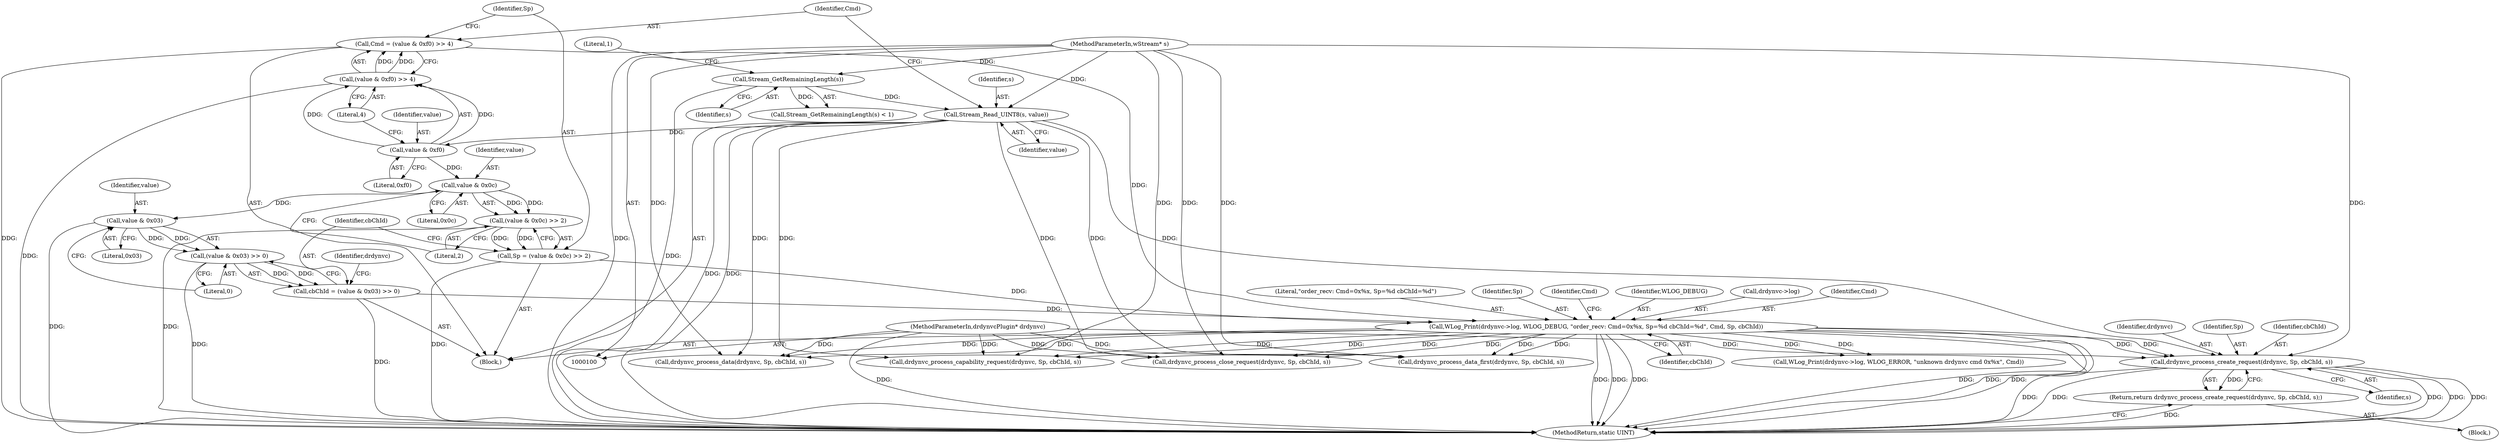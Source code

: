 digraph "0_FreeRDP_baee520e3dd9be6511c45a14c5f5e77784de1471@API" {
"1000160" [label="(Call,drdynvc_process_create_request(drdynvc, Sp, cbChId, s))"];
"1000101" [label="(MethodParameterIn,drdynvcPlugin* drdynvc)"];
"1000139" [label="(Call,WLog_Print(drdynvc->log, WLOG_DEBUG, \"order_recv: Cmd=0x%x, Sp=%d cbChId=%d\", Cmd, Sp, cbChId))"];
"1000118" [label="(Call,Cmd = (value & 0xf0) >> 4)"];
"1000120" [label="(Call,(value & 0xf0) >> 4)"];
"1000121" [label="(Call,value & 0xf0)"];
"1000115" [label="(Call,Stream_Read_UINT8(s, value))"];
"1000110" [label="(Call,Stream_GetRemainingLength(s))"];
"1000102" [label="(MethodParameterIn,wStream* s)"];
"1000125" [label="(Call,Sp = (value & 0x0c) >> 2)"];
"1000127" [label="(Call,(value & 0x0c) >> 2)"];
"1000128" [label="(Call,value & 0x0c)"];
"1000132" [label="(Call,cbChId = (value & 0x03) >> 0)"];
"1000134" [label="(Call,(value & 0x03) >> 0)"];
"1000135" [label="(Call,value & 0x03)"];
"1000159" [label="(Return,return drdynvc_process_create_request(drdynvc, Sp, cbChId, s);)"];
"1000116" [label="(Identifier,s)"];
"1000143" [label="(Identifier,WLOG_DEBUG)"];
"1000133" [label="(Identifier,cbChId)"];
"1000161" [label="(Identifier,drdynvc)"];
"1000124" [label="(Literal,4)"];
"1000128" [label="(Call,value & 0x0c)"];
"1000137" [label="(Literal,0x03)"];
"1000150" [label="(Block,)"];
"1000141" [label="(Identifier,drdynvc)"];
"1000134" [label="(Call,(value & 0x03) >> 0)"];
"1000118" [label="(Call,Cmd = (value & 0xf0) >> 4)"];
"1000123" [label="(Literal,0xf0)"];
"1000125" [label="(Call,Sp = (value & 0x0c) >> 2)"];
"1000115" [label="(Call,Stream_Read_UINT8(s, value))"];
"1000164" [label="(Identifier,s)"];
"1000174" [label="(Call,drdynvc_process_data(drdynvc, Sp, cbChId, s))"];
"1000119" [label="(Identifier,Cmd)"];
"1000159" [label="(Return,return drdynvc_process_create_request(drdynvc, Sp, cbChId, s);)"];
"1000140" [label="(Call,drdynvc->log)"];
"1000120" [label="(Call,(value & 0xf0) >> 4)"];
"1000110" [label="(Call,Stream_GetRemainingLength(s))"];
"1000162" [label="(Identifier,Sp)"];
"1000187" [label="(Call,WLog_Print(drdynvc->log, WLOG_ERROR, \"unknown drdynvc cmd 0x%x\", Cmd))"];
"1000145" [label="(Identifier,Cmd)"];
"1000129" [label="(Identifier,value)"];
"1000138" [label="(Literal,0)"];
"1000127" [label="(Call,(value & 0x0c) >> 2)"];
"1000126" [label="(Identifier,Sp)"];
"1000144" [label="(Literal,\"order_recv: Cmd=0x%x, Sp=%d cbChId=%d\")"];
"1000130" [label="(Literal,0x0c)"];
"1000117" [label="(Identifier,value)"];
"1000135" [label="(Call,value & 0x03)"];
"1000103" [label="(Block,)"];
"1000146" [label="(Identifier,Sp)"];
"1000121" [label="(Call,value & 0xf0)"];
"1000112" [label="(Literal,1)"];
"1000111" [label="(Identifier,s)"];
"1000101" [label="(MethodParameterIn,drdynvcPlugin* drdynvc)"];
"1000139" [label="(Call,WLog_Print(drdynvc->log, WLOG_DEBUG, \"order_recv: Cmd=0x%x, Sp=%d cbChId=%d\", Cmd, Sp, cbChId))"];
"1000196" [label="(MethodReturn,static UINT)"];
"1000163" [label="(Identifier,cbChId)"];
"1000102" [label="(MethodParameterIn,wStream* s)"];
"1000153" [label="(Call,drdynvc_process_capability_request(drdynvc, Sp, cbChId, s))"];
"1000149" [label="(Identifier,Cmd)"];
"1000109" [label="(Call,Stream_GetRemainingLength(s) < 1)"];
"1000132" [label="(Call,cbChId = (value & 0x03) >> 0)"];
"1000122" [label="(Identifier,value)"];
"1000160" [label="(Call,drdynvc_process_create_request(drdynvc, Sp, cbChId, s))"];
"1000147" [label="(Identifier,cbChId)"];
"1000181" [label="(Call,drdynvc_process_close_request(drdynvc, Sp, cbChId, s))"];
"1000131" [label="(Literal,2)"];
"1000167" [label="(Call,drdynvc_process_data_first(drdynvc, Sp, cbChId, s))"];
"1000136" [label="(Identifier,value)"];
"1000160" -> "1000159"  [label="AST: "];
"1000160" -> "1000164"  [label="CFG: "];
"1000161" -> "1000160"  [label="AST: "];
"1000162" -> "1000160"  [label="AST: "];
"1000163" -> "1000160"  [label="AST: "];
"1000164" -> "1000160"  [label="AST: "];
"1000159" -> "1000160"  [label="CFG: "];
"1000160" -> "1000196"  [label="DDG: "];
"1000160" -> "1000196"  [label="DDG: "];
"1000160" -> "1000196"  [label="DDG: "];
"1000160" -> "1000196"  [label="DDG: "];
"1000160" -> "1000196"  [label="DDG: "];
"1000160" -> "1000159"  [label="DDG: "];
"1000101" -> "1000160"  [label="DDG: "];
"1000139" -> "1000160"  [label="DDG: "];
"1000139" -> "1000160"  [label="DDG: "];
"1000115" -> "1000160"  [label="DDG: "];
"1000102" -> "1000160"  [label="DDG: "];
"1000101" -> "1000100"  [label="AST: "];
"1000101" -> "1000196"  [label="DDG: "];
"1000101" -> "1000153"  [label="DDG: "];
"1000101" -> "1000167"  [label="DDG: "];
"1000101" -> "1000174"  [label="DDG: "];
"1000101" -> "1000181"  [label="DDG: "];
"1000139" -> "1000103"  [label="AST: "];
"1000139" -> "1000147"  [label="CFG: "];
"1000140" -> "1000139"  [label="AST: "];
"1000143" -> "1000139"  [label="AST: "];
"1000144" -> "1000139"  [label="AST: "];
"1000145" -> "1000139"  [label="AST: "];
"1000146" -> "1000139"  [label="AST: "];
"1000147" -> "1000139"  [label="AST: "];
"1000149" -> "1000139"  [label="CFG: "];
"1000139" -> "1000196"  [label="DDG: "];
"1000139" -> "1000196"  [label="DDG: "];
"1000139" -> "1000196"  [label="DDG: "];
"1000139" -> "1000196"  [label="DDG: "];
"1000139" -> "1000196"  [label="DDG: "];
"1000139" -> "1000196"  [label="DDG: "];
"1000118" -> "1000139"  [label="DDG: "];
"1000125" -> "1000139"  [label="DDG: "];
"1000132" -> "1000139"  [label="DDG: "];
"1000139" -> "1000153"  [label="DDG: "];
"1000139" -> "1000153"  [label="DDG: "];
"1000139" -> "1000167"  [label="DDG: "];
"1000139" -> "1000167"  [label="DDG: "];
"1000139" -> "1000174"  [label="DDG: "];
"1000139" -> "1000174"  [label="DDG: "];
"1000139" -> "1000181"  [label="DDG: "];
"1000139" -> "1000181"  [label="DDG: "];
"1000139" -> "1000187"  [label="DDG: "];
"1000139" -> "1000187"  [label="DDG: "];
"1000118" -> "1000103"  [label="AST: "];
"1000118" -> "1000120"  [label="CFG: "];
"1000119" -> "1000118"  [label="AST: "];
"1000120" -> "1000118"  [label="AST: "];
"1000126" -> "1000118"  [label="CFG: "];
"1000118" -> "1000196"  [label="DDG: "];
"1000120" -> "1000118"  [label="DDG: "];
"1000120" -> "1000118"  [label="DDG: "];
"1000120" -> "1000124"  [label="CFG: "];
"1000121" -> "1000120"  [label="AST: "];
"1000124" -> "1000120"  [label="AST: "];
"1000120" -> "1000196"  [label="DDG: "];
"1000121" -> "1000120"  [label="DDG: "];
"1000121" -> "1000120"  [label="DDG: "];
"1000121" -> "1000123"  [label="CFG: "];
"1000122" -> "1000121"  [label="AST: "];
"1000123" -> "1000121"  [label="AST: "];
"1000124" -> "1000121"  [label="CFG: "];
"1000115" -> "1000121"  [label="DDG: "];
"1000121" -> "1000128"  [label="DDG: "];
"1000115" -> "1000103"  [label="AST: "];
"1000115" -> "1000117"  [label="CFG: "];
"1000116" -> "1000115"  [label="AST: "];
"1000117" -> "1000115"  [label="AST: "];
"1000119" -> "1000115"  [label="CFG: "];
"1000115" -> "1000196"  [label="DDG: "];
"1000115" -> "1000196"  [label="DDG: "];
"1000110" -> "1000115"  [label="DDG: "];
"1000102" -> "1000115"  [label="DDG: "];
"1000115" -> "1000153"  [label="DDG: "];
"1000115" -> "1000167"  [label="DDG: "];
"1000115" -> "1000174"  [label="DDG: "];
"1000115" -> "1000181"  [label="DDG: "];
"1000110" -> "1000109"  [label="AST: "];
"1000110" -> "1000111"  [label="CFG: "];
"1000111" -> "1000110"  [label="AST: "];
"1000112" -> "1000110"  [label="CFG: "];
"1000110" -> "1000196"  [label="DDG: "];
"1000110" -> "1000109"  [label="DDG: "];
"1000102" -> "1000110"  [label="DDG: "];
"1000102" -> "1000100"  [label="AST: "];
"1000102" -> "1000196"  [label="DDG: "];
"1000102" -> "1000153"  [label="DDG: "];
"1000102" -> "1000167"  [label="DDG: "];
"1000102" -> "1000174"  [label="DDG: "];
"1000102" -> "1000181"  [label="DDG: "];
"1000125" -> "1000103"  [label="AST: "];
"1000125" -> "1000127"  [label="CFG: "];
"1000126" -> "1000125"  [label="AST: "];
"1000127" -> "1000125"  [label="AST: "];
"1000133" -> "1000125"  [label="CFG: "];
"1000125" -> "1000196"  [label="DDG: "];
"1000127" -> "1000125"  [label="DDG: "];
"1000127" -> "1000125"  [label="DDG: "];
"1000127" -> "1000131"  [label="CFG: "];
"1000128" -> "1000127"  [label="AST: "];
"1000131" -> "1000127"  [label="AST: "];
"1000127" -> "1000196"  [label="DDG: "];
"1000128" -> "1000127"  [label="DDG: "];
"1000128" -> "1000127"  [label="DDG: "];
"1000128" -> "1000130"  [label="CFG: "];
"1000129" -> "1000128"  [label="AST: "];
"1000130" -> "1000128"  [label="AST: "];
"1000131" -> "1000128"  [label="CFG: "];
"1000128" -> "1000135"  [label="DDG: "];
"1000132" -> "1000103"  [label="AST: "];
"1000132" -> "1000134"  [label="CFG: "];
"1000133" -> "1000132"  [label="AST: "];
"1000134" -> "1000132"  [label="AST: "];
"1000141" -> "1000132"  [label="CFG: "];
"1000132" -> "1000196"  [label="DDG: "];
"1000134" -> "1000132"  [label="DDG: "];
"1000134" -> "1000132"  [label="DDG: "];
"1000134" -> "1000138"  [label="CFG: "];
"1000135" -> "1000134"  [label="AST: "];
"1000138" -> "1000134"  [label="AST: "];
"1000134" -> "1000196"  [label="DDG: "];
"1000135" -> "1000134"  [label="DDG: "];
"1000135" -> "1000134"  [label="DDG: "];
"1000135" -> "1000137"  [label="CFG: "];
"1000136" -> "1000135"  [label="AST: "];
"1000137" -> "1000135"  [label="AST: "];
"1000138" -> "1000135"  [label="CFG: "];
"1000135" -> "1000196"  [label="DDG: "];
"1000159" -> "1000150"  [label="AST: "];
"1000196" -> "1000159"  [label="CFG: "];
"1000159" -> "1000196"  [label="DDG: "];
}
